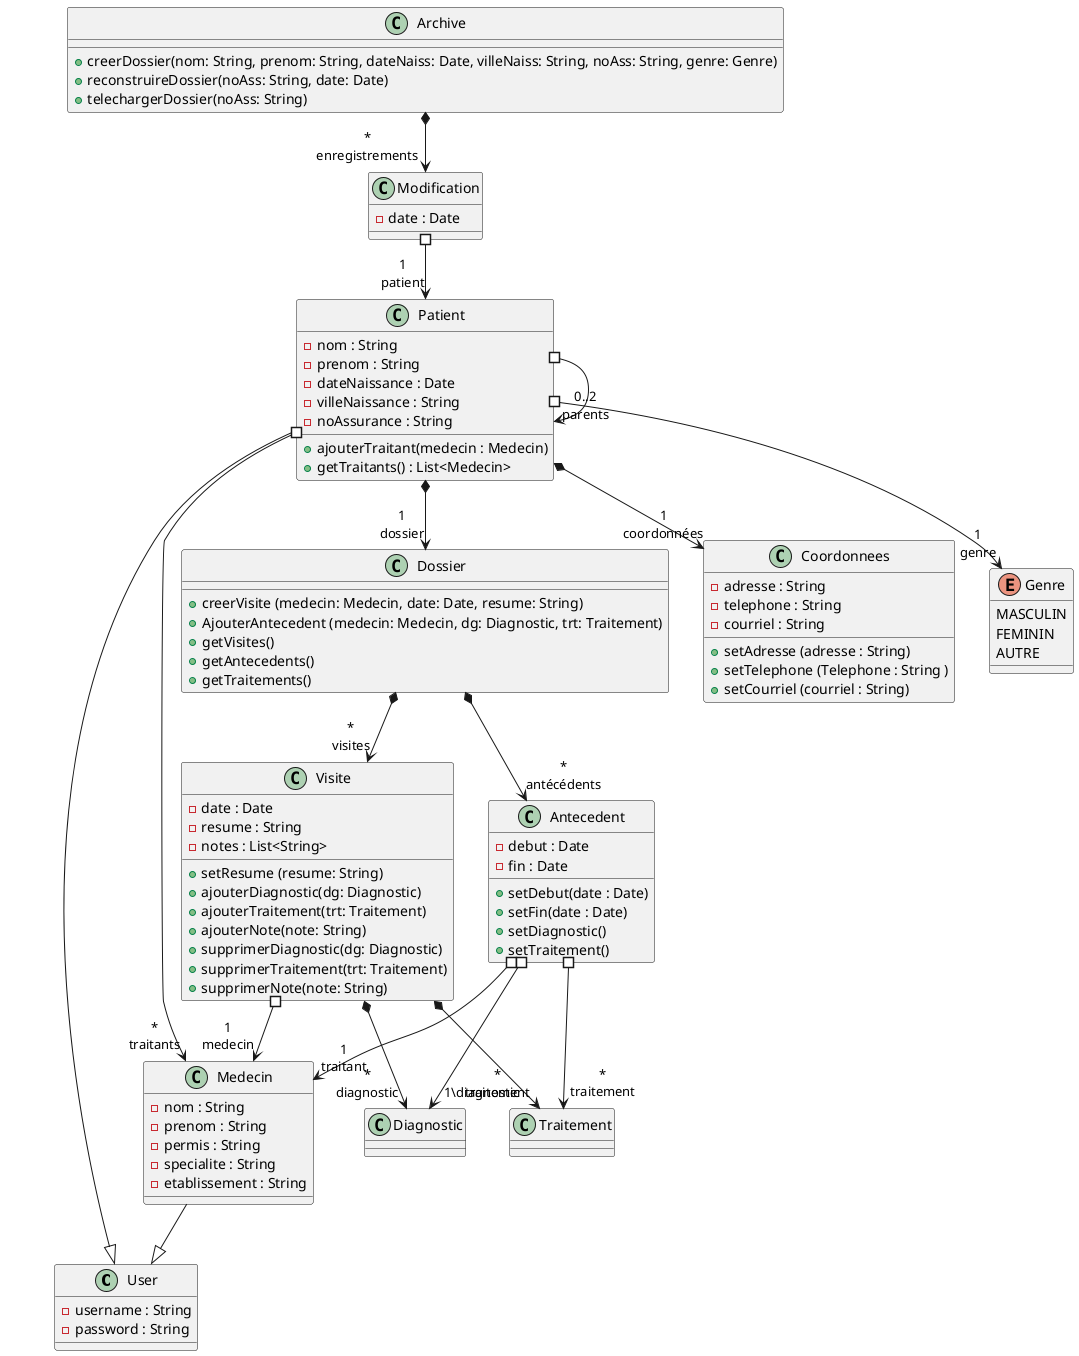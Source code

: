 @startuml

class User {
    - username : String
    - password : String
}

class Patient {
    - nom : String 
    - prenom : String
    - dateNaissance : Date 
    - villeNaissance : String
    - noAssurance : String
    + ajouterTraitant(medecin : Medecin)
    + getTraitants() : List<Medecin>
}

class Coordonnees {
    - adresse : String
    - telephone : String
    - courriel : String
    + setAdresse (adresse : String)
    + setTelephone (Telephone : String )
    + setCourriel (courriel : String)
}

enum Genre {
    MASCULIN
    FEMININ
    AUTRE
}

class Dossier {
    + creerVisite (medecin: Medecin, date: Date, resume: String)
    + AjouterAntecedent (medecin: Medecin, dg: Diagnostic, trt: Traitement)
    + getVisites()
    + getAntecedents()
    + getTraitements()
}

class Visite {
    - date : Date
    - resume : String
    - notes : List<String>
    + setResume (resume: String)
    + ajouterDiagnostic(dg: Diagnostic)
    + ajouterTraitement(trt: Traitement)
    + ajouterNote(note: String)
    + supprimerDiagnostic(dg: Diagnostic)
    + supprimerTraitement(trt: Traitement)
    + supprimerNote(note: String)
}

class Antecedent {
    - debut : Date
    - fin : Date
    + setDebut(date : Date)
    + setFin(date : Date)
    + setDiagnostic()
    + setTraitement()
}

class Diagnostic {

}

class Traitement {

}

class Medecin {
    - nom : String 
    - prenom : String
    - permis : String
    - specialite : String
    - etablissement : String
}

class Modification {
    - date : Date
}

class Archive {
    + creerDossier(nom: String, prenom: String, dateNaiss: Date, villeNaiss: String, noAss: String, genre: Genre)
    + reconstruireDossier(noAss: String, date: Date)
    + telechargerDossier(noAss: String)
}

Medecin --|> User

Patient --|> User
Patient *--> "1\ndossier" Dossier
Patient *--> "1\ncoordonnées" Coordonnees
Patient #--> "0..2\nparents" Patient
Patient #--> "1\ngenre" Genre
Patient #-> "*\ntraitants" Medecin

Dossier *--> "*\nvisites" Visite
Dossier *--> "*\nantécédents" Antecedent

Visite *--> "*\ndiagnostic" Diagnostic
Visite *--> "*\ntraitement" Traitement
Visite #--> "1\nmedecin" Medecin

Antecedent #--> "1\ntraitant" Medecin
Antecedent #--> "1\diagnostic" Diagnostic
Antecedent #--> "*\ntraitement" Traitement

Modification #-->"1\npatient" Patient
Archive *-->"*\nenregistrements" Modification

@enduml